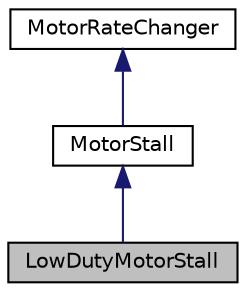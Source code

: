 digraph "LowDutyMotorStall"
{
 // INTERACTIVE_SVG=YES
  edge [fontname="Helvetica",fontsize="10",labelfontname="Helvetica",labelfontsize="10"];
  node [fontname="Helvetica",fontsize="10",shape=record];
  Node0 [label="LowDutyMotorStall",height=0.2,width=0.4,color="black", fillcolor="grey75", style="filled", fontcolor="black"];
  Node1 -> Node0 [dir="back",color="midnightblue",fontsize="10",style="solid",fontname="Helvetica"];
  Node1 [label="MotorStall",height=0.2,width=0.4,color="black", fillcolor="white", style="filled",URL="$classMotorStall.html",tooltip="A stall force implementation of the MotorRateChanger. "];
  Node2 -> Node1 [dir="back",color="midnightblue",fontsize="10",style="solid",fontname="Helvetica"];
  Node2 [label="MotorRateChanger",height=0.2,width=0.4,color="black", fillcolor="white", style="filled",URL="$classMotorRateChanger.html",tooltip="Used to change MotorGhost reaction rates based on forces in the network. "];
}
